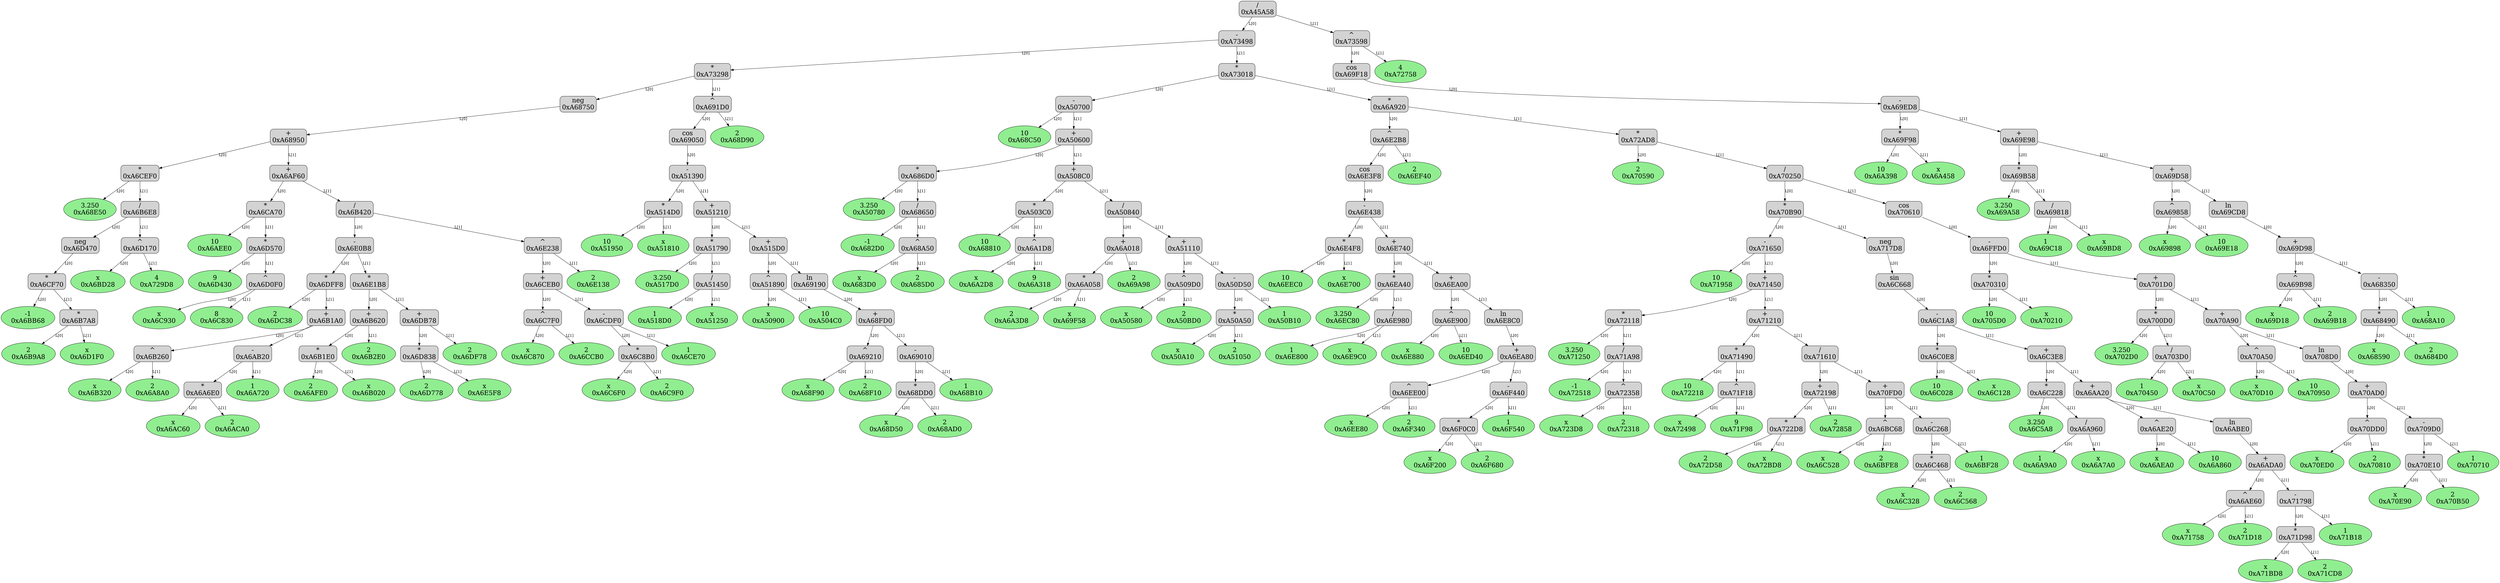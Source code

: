 digraph{
node [color = "black", fontsize = 24, shape = "box", style = "filled, rounded", fillcolor = "lightgray"]
edge [color = "black", fontsize = 24]
"3.250
0xA68E50" [shape = "ellipse", fillcolor = "lightgreen"] 
"-1
0xA6BB68" [shape = "ellipse", fillcolor = "lightgreen"] 
"2
0xA6B9A8" [shape = "ellipse", fillcolor = "lightgreen"] 
"x
0xA6D1F0" [shape = "ellipse", fillcolor = "lightgreen"] 
 "*
0xA6B7A8" 
 "*
0xA6B7A8" ->  "2
0xA6B9A8" [label = "L[0]", fontsize = 14] 
 "*
0xA6B7A8" ->  "x
0xA6D1F0" [label = "L[1]", fontsize = 14] 
 "*
0xA6CF70" 
 "*
0xA6CF70" ->  "-1
0xA6BB68" [label = "L[0]", fontsize = 14] 
 "*
0xA6CF70" ->  "*
0xA6B7A8" [label = "L[1]", fontsize = 14] 
 "neg
0xA6D470" 
 "neg
0xA6D470" ->  "*
0xA6CF70" [label = "L[0]", fontsize = 14] 
"x
0xA6BD28" [shape = "ellipse", fillcolor = "lightgreen"] 
"4
0xA729D8" [shape = "ellipse", fillcolor = "lightgreen"] 
 "^
0xA6D170" 
 "^
0xA6D170" ->  "x
0xA6BD28" [label = "L[0]", fontsize = 14] 
 "^
0xA6D170" ->  "4
0xA729D8" [label = "L[1]", fontsize = 14] 
 "/
0xA6B6E8" 
 "/
0xA6B6E8" ->  "neg
0xA6D470" [label = "L[0]", fontsize = 14] 
 "/
0xA6B6E8" ->  "^
0xA6D170" [label = "L[1]", fontsize = 14] 
 "*
0xA6CEF0" 
 "*
0xA6CEF0" ->  "3.250
0xA68E50" [label = "L[0]", fontsize = 14] 
 "*
0xA6CEF0" ->  "/
0xA6B6E8" [label = "L[1]", fontsize = 14] 
"10
0xA6AEE0" [shape = "ellipse", fillcolor = "lightgreen"] 
"9
0xA6D430" [shape = "ellipse", fillcolor = "lightgreen"] 
"x
0xA6C930" [shape = "ellipse", fillcolor = "lightgreen"] 
"8
0xA6C830" [shape = "ellipse", fillcolor = "lightgreen"] 
 "^
0xA6D0F0" 
 "^
0xA6D0F0" ->  "x
0xA6C930" [label = "L[0]", fontsize = 14] 
 "^
0xA6D0F0" ->  "8
0xA6C830" [label = "L[1]", fontsize = 14] 
 "*
0xA6D570" 
 "*
0xA6D570" ->  "9
0xA6D430" [label = "L[0]", fontsize = 14] 
 "*
0xA6D570" ->  "^
0xA6D0F0" [label = "L[1]", fontsize = 14] 
 "*
0xA6CA70" 
 "*
0xA6CA70" ->  "10
0xA6AEE0" [label = "L[0]", fontsize = 14] 
 "*
0xA6CA70" ->  "*
0xA6D570" [label = "L[1]", fontsize = 14] 
"2
0xA6DC38" [shape = "ellipse", fillcolor = "lightgreen"] 
"x
0xA6B320" [shape = "ellipse", fillcolor = "lightgreen"] 
"2
0xA6A8A0" [shape = "ellipse", fillcolor = "lightgreen"] 
 "^
0xA6B260" 
 "^
0xA6B260" ->  "x
0xA6B320" [label = "L[0]", fontsize = 14] 
 "^
0xA6B260" ->  "2
0xA6A8A0" [label = "L[1]", fontsize = 14] 
"x
0xA6AC60" [shape = "ellipse", fillcolor = "lightgreen"] 
"2
0xA6ACA0" [shape = "ellipse", fillcolor = "lightgreen"] 
 "*
0xA6A6E0" 
 "*
0xA6A6E0" ->  "x
0xA6AC60" [label = "L[0]", fontsize = 14] 
 "*
0xA6A6E0" ->  "2
0xA6ACA0" [label = "L[1]", fontsize = 14] 
"1
0xA6A720" [shape = "ellipse", fillcolor = "lightgreen"] 
 "-
0xA6AB20" 
 "-
0xA6AB20" ->  "*
0xA6A6E0" [label = "L[0]", fontsize = 14] 
 "-
0xA6AB20" ->  "1
0xA6A720" [label = "L[1]", fontsize = 14] 
 "+
0xA6B1A0" 
 "+
0xA6B1A0" ->  "^
0xA6B260" [label = "L[0]", fontsize = 14] 
 "+
0xA6B1A0" ->  "-
0xA6AB20" [label = "L[1]", fontsize = 14] 
 "*
0xA6DFF8" 
 "*
0xA6DFF8" ->  "2
0xA6DC38" [label = "L[0]", fontsize = 14] 
 "*
0xA6DFF8" ->  "+
0xA6B1A0" [label = "L[1]", fontsize = 14] 
"2
0xA6AFE0" [shape = "ellipse", fillcolor = "lightgreen"] 
"x
0xA6B020" [shape = "ellipse", fillcolor = "lightgreen"] 
 "*
0xA6B1E0" 
 "*
0xA6B1E0" ->  "2
0xA6AFE0" [label = "L[0]", fontsize = 14] 
 "*
0xA6B1E0" ->  "x
0xA6B020" [label = "L[1]", fontsize = 14] 
"2
0xA6B2E0" [shape = "ellipse", fillcolor = "lightgreen"] 
 "+
0xA6B620" 
 "+
0xA6B620" ->  "*
0xA6B1E0" [label = "L[0]", fontsize = 14] 
 "+
0xA6B620" ->  "2
0xA6B2E0" [label = "L[1]", fontsize = 14] 
"2
0xA6D778" [shape = "ellipse", fillcolor = "lightgreen"] 
"x
0xA6E5F8" [shape = "ellipse", fillcolor = "lightgreen"] 
 "*
0xA6D838" 
 "*
0xA6D838" ->  "2
0xA6D778" [label = "L[0]", fontsize = 14] 
 "*
0xA6D838" ->  "x
0xA6E5F8" [label = "L[1]", fontsize = 14] 
"2
0xA6DF78" [shape = "ellipse", fillcolor = "lightgreen"] 
 "+
0xA6DB78" 
 "+
0xA6DB78" ->  "*
0xA6D838" [label = "L[0]", fontsize = 14] 
 "+
0xA6DB78" ->  "2
0xA6DF78" [label = "L[1]", fontsize = 14] 
 "*
0xA6E1B8" 
 "*
0xA6E1B8" ->  "+
0xA6B620" [label = "L[0]", fontsize = 14] 
 "*
0xA6E1B8" ->  "+
0xA6DB78" [label = "L[1]", fontsize = 14] 
 "-
0xA6E0B8" 
 "-
0xA6E0B8" ->  "*
0xA6DFF8" [label = "L[0]", fontsize = 14] 
 "-
0xA6E0B8" ->  "*
0xA6E1B8" [label = "L[1]", fontsize = 14] 
"x
0xA6C870" [shape = "ellipse", fillcolor = "lightgreen"] 
"2
0xA6CCB0" [shape = "ellipse", fillcolor = "lightgreen"] 
 "^
0xA6C7F0" 
 "^
0xA6C7F0" ->  "x
0xA6C870" [label = "L[0]", fontsize = 14] 
 "^
0xA6C7F0" ->  "2
0xA6CCB0" [label = "L[1]", fontsize = 14] 
"x
0xA6C6F0" [shape = "ellipse", fillcolor = "lightgreen"] 
"2
0xA6C9F0" [shape = "ellipse", fillcolor = "lightgreen"] 
 "*
0xA6C8B0" 
 "*
0xA6C8B0" ->  "x
0xA6C6F0" [label = "L[0]", fontsize = 14] 
 "*
0xA6C8B0" ->  "2
0xA6C9F0" [label = "L[1]", fontsize = 14] 
"1
0xA6CE70" [shape = "ellipse", fillcolor = "lightgreen"] 
 "-
0xA6CDF0" 
 "-
0xA6CDF0" ->  "*
0xA6C8B0" [label = "L[0]", fontsize = 14] 
 "-
0xA6CDF0" ->  "1
0xA6CE70" [label = "L[1]", fontsize = 14] 
 "+
0xA6CEB0" 
 "+
0xA6CEB0" ->  "^
0xA6C7F0" [label = "L[0]", fontsize = 14] 
 "+
0xA6CEB0" ->  "-
0xA6CDF0" [label = "L[1]", fontsize = 14] 
"2
0xA6E138" [shape = "ellipse", fillcolor = "lightgreen"] 
 "^
0xA6E238" 
 "^
0xA6E238" ->  "+
0xA6CEB0" [label = "L[0]", fontsize = 14] 
 "^
0xA6E238" ->  "2
0xA6E138" [label = "L[1]", fontsize = 14] 
 "/
0xA6B420" 
 "/
0xA6B420" ->  "-
0xA6E0B8" [label = "L[0]", fontsize = 14] 
 "/
0xA6B420" ->  "^
0xA6E238" [label = "L[1]", fontsize = 14] 
 "+
0xA6AF60" 
 "+
0xA6AF60" ->  "*
0xA6CA70" [label = "L[0]", fontsize = 14] 
 "+
0xA6AF60" ->  "/
0xA6B420" [label = "L[1]", fontsize = 14] 
 "+
0xA68950" 
 "+
0xA68950" ->  "*
0xA6CEF0" [label = "L[0]", fontsize = 14] 
 "+
0xA68950" ->  "+
0xA6AF60" [label = "L[1]", fontsize = 14] 
 "neg
0xA68750" 
 "neg
0xA68750" ->  "+
0xA68950" [label = "L[0]", fontsize = 14] 
"10
0xA51950" [shape = "ellipse", fillcolor = "lightgreen"] 
"x
0xA51810" [shape = "ellipse", fillcolor = "lightgreen"] 
 "*
0xA514D0" 
 "*
0xA514D0" ->  "10
0xA51950" [label = "L[0]", fontsize = 14] 
 "*
0xA514D0" ->  "x
0xA51810" [label = "L[1]", fontsize = 14] 
"3.250
0xA517D0" [shape = "ellipse", fillcolor = "lightgreen"] 
"1
0xA518D0" [shape = "ellipse", fillcolor = "lightgreen"] 
"x
0xA51250" [shape = "ellipse", fillcolor = "lightgreen"] 
 "/
0xA51450" 
 "/
0xA51450" ->  "1
0xA518D0" [label = "L[0]", fontsize = 14] 
 "/
0xA51450" ->  "x
0xA51250" [label = "L[1]", fontsize = 14] 
 "*
0xA51790" 
 "*
0xA51790" ->  "3.250
0xA517D0" [label = "L[0]", fontsize = 14] 
 "*
0xA51790" ->  "/
0xA51450" [label = "L[1]", fontsize = 14] 
"x
0xA50900" [shape = "ellipse", fillcolor = "lightgreen"] 
"10
0xA504C0" [shape = "ellipse", fillcolor = "lightgreen"] 
 "^
0xA51890" 
 "^
0xA51890" ->  "x
0xA50900" [label = "L[0]", fontsize = 14] 
 "^
0xA51890" ->  "10
0xA504C0" [label = "L[1]", fontsize = 14] 
"x
0xA68F90" [shape = "ellipse", fillcolor = "lightgreen"] 
"2
0xA68F10" [shape = "ellipse", fillcolor = "lightgreen"] 
 "^
0xA69210" 
 "^
0xA69210" ->  "x
0xA68F90" [label = "L[0]", fontsize = 14] 
 "^
0xA69210" ->  "2
0xA68F10" [label = "L[1]", fontsize = 14] 
"x
0xA68D50" [shape = "ellipse", fillcolor = "lightgreen"] 
"2
0xA68AD0" [shape = "ellipse", fillcolor = "lightgreen"] 
 "*
0xA68DD0" 
 "*
0xA68DD0" ->  "x
0xA68D50" [label = "L[0]", fontsize = 14] 
 "*
0xA68DD0" ->  "2
0xA68AD0" [label = "L[1]", fontsize = 14] 
"1
0xA68B10" [shape = "ellipse", fillcolor = "lightgreen"] 
 "-
0xA69010" 
 "-
0xA69010" ->  "*
0xA68DD0" [label = "L[0]", fontsize = 14] 
 "-
0xA69010" ->  "1
0xA68B10" [label = "L[1]", fontsize = 14] 
 "+
0xA68FD0" 
 "+
0xA68FD0" ->  "^
0xA69210" [label = "L[0]", fontsize = 14] 
 "+
0xA68FD0" ->  "-
0xA69010" [label = "L[1]", fontsize = 14] 
 "ln
0xA69190" 
 "ln
0xA69190" ->  "+
0xA68FD0" [label = "L[0]", fontsize = 14] 
 "+
0xA515D0" 
 "+
0xA515D0" ->  "^
0xA51890" [label = "L[0]", fontsize = 14] 
 "+
0xA515D0" ->  "ln
0xA69190" [label = "L[1]", fontsize = 14] 
 "+
0xA51210" 
 "+
0xA51210" ->  "*
0xA51790" [label = "L[0]", fontsize = 14] 
 "+
0xA51210" ->  "+
0xA515D0" [label = "L[1]", fontsize = 14] 
 "-
0xA51390" 
 "-
0xA51390" ->  "*
0xA514D0" [label = "L[0]", fontsize = 14] 
 "-
0xA51390" ->  "+
0xA51210" [label = "L[1]", fontsize = 14] 
 "cos
0xA69050" 
 "cos
0xA69050" ->  "-
0xA51390" [label = "L[0]", fontsize = 14] 
"2
0xA68D90" [shape = "ellipse", fillcolor = "lightgreen"] 
 "^
0xA691D0" 
 "^
0xA691D0" ->  "cos
0xA69050" [label = "L[0]", fontsize = 14] 
 "^
0xA691D0" ->  "2
0xA68D90" [label = "L[1]", fontsize = 14] 
 "*
0xA73298" 
 "*
0xA73298" ->  "neg
0xA68750" [label = "L[0]", fontsize = 14] 
 "*
0xA73298" ->  "^
0xA691D0" [label = "L[1]", fontsize = 14] 
"10
0xA68C50" [shape = "ellipse", fillcolor = "lightgreen"] 
"3.250
0xA50780" [shape = "ellipse", fillcolor = "lightgreen"] 
"-1
0xA682D0" [shape = "ellipse", fillcolor = "lightgreen"] 
"x
0xA683D0" [shape = "ellipse", fillcolor = "lightgreen"] 
"2
0xA685D0" [shape = "ellipse", fillcolor = "lightgreen"] 
 "^
0xA68A50" 
 "^
0xA68A50" ->  "x
0xA683D0" [label = "L[0]", fontsize = 14] 
 "^
0xA68A50" ->  "2
0xA685D0" [label = "L[1]", fontsize = 14] 
 "/
0xA68650" 
 "/
0xA68650" ->  "-1
0xA682D0" [label = "L[0]", fontsize = 14] 
 "/
0xA68650" ->  "^
0xA68A50" [label = "L[1]", fontsize = 14] 
 "*
0xA686D0" 
 "*
0xA686D0" ->  "3.250
0xA50780" [label = "L[0]", fontsize = 14] 
 "*
0xA686D0" ->  "/
0xA68650" [label = "L[1]", fontsize = 14] 
"10
0xA68810" [shape = "ellipse", fillcolor = "lightgreen"] 
"x
0xA6A2D8" [shape = "ellipse", fillcolor = "lightgreen"] 
"9
0xA6A318" [shape = "ellipse", fillcolor = "lightgreen"] 
 "^
0xA6A1D8" 
 "^
0xA6A1D8" ->  "x
0xA6A2D8" [label = "L[0]", fontsize = 14] 
 "^
0xA6A1D8" ->  "9
0xA6A318" [label = "L[1]", fontsize = 14] 
 "*
0xA503C0" 
 "*
0xA503C0" ->  "10
0xA68810" [label = "L[0]", fontsize = 14] 
 "*
0xA503C0" ->  "^
0xA6A1D8" [label = "L[1]", fontsize = 14] 
"2
0xA6A3D8" [shape = "ellipse", fillcolor = "lightgreen"] 
"x
0xA69F58" [shape = "ellipse", fillcolor = "lightgreen"] 
 "*
0xA6A058" 
 "*
0xA6A058" ->  "2
0xA6A3D8" [label = "L[0]", fontsize = 14] 
 "*
0xA6A058" ->  "x
0xA69F58" [label = "L[1]", fontsize = 14] 
"2
0xA69A98" [shape = "ellipse", fillcolor = "lightgreen"] 
 "+
0xA6A018" 
 "+
0xA6A018" ->  "*
0xA6A058" [label = "L[0]", fontsize = 14] 
 "+
0xA6A018" ->  "2
0xA69A98" [label = "L[1]", fontsize = 14] 
"x
0xA50580" [shape = "ellipse", fillcolor = "lightgreen"] 
"2
0xA50BD0" [shape = "ellipse", fillcolor = "lightgreen"] 
 "^
0xA509D0" 
 "^
0xA509D0" ->  "x
0xA50580" [label = "L[0]", fontsize = 14] 
 "^
0xA509D0" ->  "2
0xA50BD0" [label = "L[1]", fontsize = 14] 
"x
0xA50A10" [shape = "ellipse", fillcolor = "lightgreen"] 
"2
0xA51050" [shape = "ellipse", fillcolor = "lightgreen"] 
 "*
0xA50A50" 
 "*
0xA50A50" ->  "x
0xA50A10" [label = "L[0]", fontsize = 14] 
 "*
0xA50A50" ->  "2
0xA51050" [label = "L[1]", fontsize = 14] 
"1
0xA50B10" [shape = "ellipse", fillcolor = "lightgreen"] 
 "-
0xA50D50" 
 "-
0xA50D50" ->  "*
0xA50A50" [label = "L[0]", fontsize = 14] 
 "-
0xA50D50" ->  "1
0xA50B10" [label = "L[1]", fontsize = 14] 
 "+
0xA51110" 
 "+
0xA51110" ->  "^
0xA509D0" [label = "L[0]", fontsize = 14] 
 "+
0xA51110" ->  "-
0xA50D50" [label = "L[1]", fontsize = 14] 
 "/
0xA50840" 
 "/
0xA50840" ->  "+
0xA6A018" [label = "L[0]", fontsize = 14] 
 "/
0xA50840" ->  "+
0xA51110" [label = "L[1]", fontsize = 14] 
 "+
0xA508C0" 
 "+
0xA508C0" ->  "*
0xA503C0" [label = "L[0]", fontsize = 14] 
 "+
0xA508C0" ->  "/
0xA50840" [label = "L[1]", fontsize = 14] 
 "+
0xA50600" 
 "+
0xA50600" ->  "*
0xA686D0" [label = "L[0]", fontsize = 14] 
 "+
0xA50600" ->  "+
0xA508C0" [label = "L[1]", fontsize = 14] 
 "-
0xA50700" 
 "-
0xA50700" ->  "10
0xA68C50" [label = "L[0]", fontsize = 14] 
 "-
0xA50700" ->  "+
0xA50600" [label = "L[1]", fontsize = 14] 
"10
0xA6EEC0" [shape = "ellipse", fillcolor = "lightgreen"] 
"x
0xA6E700" [shape = "ellipse", fillcolor = "lightgreen"] 
 "*
0xA6E4F8" 
 "*
0xA6E4F8" ->  "10
0xA6EEC0" [label = "L[0]", fontsize = 14] 
 "*
0xA6E4F8" ->  "x
0xA6E700" [label = "L[1]", fontsize = 14] 
"3.250
0xA6EC80" [shape = "ellipse", fillcolor = "lightgreen"] 
"1
0xA6E800" [shape = "ellipse", fillcolor = "lightgreen"] 
"x
0xA6E9C0" [shape = "ellipse", fillcolor = "lightgreen"] 
 "/
0xA6E980" 
 "/
0xA6E980" ->  "1
0xA6E800" [label = "L[0]", fontsize = 14] 
 "/
0xA6E980" ->  "x
0xA6E9C0" [label = "L[1]", fontsize = 14] 
 "*
0xA6EA40" 
 "*
0xA6EA40" ->  "3.250
0xA6EC80" [label = "L[0]", fontsize = 14] 
 "*
0xA6EA40" ->  "/
0xA6E980" [label = "L[1]", fontsize = 14] 
"x
0xA6E880" [shape = "ellipse", fillcolor = "lightgreen"] 
"10
0xA6ED40" [shape = "ellipse", fillcolor = "lightgreen"] 
 "^
0xA6E900" 
 "^
0xA6E900" ->  "x
0xA6E880" [label = "L[0]", fontsize = 14] 
 "^
0xA6E900" ->  "10
0xA6ED40" [label = "L[1]", fontsize = 14] 
"x
0xA6EE80" [shape = "ellipse", fillcolor = "lightgreen"] 
"2
0xA6F340" [shape = "ellipse", fillcolor = "lightgreen"] 
 "^
0xA6EE00" 
 "^
0xA6EE00" ->  "x
0xA6EE80" [label = "L[0]", fontsize = 14] 
 "^
0xA6EE00" ->  "2
0xA6F340" [label = "L[1]", fontsize = 14] 
"x
0xA6F200" [shape = "ellipse", fillcolor = "lightgreen"] 
"2
0xA6F680" [shape = "ellipse", fillcolor = "lightgreen"] 
 "*
0xA6F0C0" 
 "*
0xA6F0C0" ->  "x
0xA6F200" [label = "L[0]", fontsize = 14] 
 "*
0xA6F0C0" ->  "2
0xA6F680" [label = "L[1]", fontsize = 14] 
"1
0xA6F540" [shape = "ellipse", fillcolor = "lightgreen"] 
 "-
0xA6F440" 
 "-
0xA6F440" ->  "*
0xA6F0C0" [label = "L[0]", fontsize = 14] 
 "-
0xA6F440" ->  "1
0xA6F540" [label = "L[1]", fontsize = 14] 
 "+
0xA6EA80" 
 "+
0xA6EA80" ->  "^
0xA6EE00" [label = "L[0]", fontsize = 14] 
 "+
0xA6EA80" ->  "-
0xA6F440" [label = "L[1]", fontsize = 14] 
 "ln
0xA6E8C0" 
 "ln
0xA6E8C0" ->  "+
0xA6EA80" [label = "L[0]", fontsize = 14] 
 "+
0xA6EA00" 
 "+
0xA6EA00" ->  "^
0xA6E900" [label = "L[0]", fontsize = 14] 
 "+
0xA6EA00" ->  "ln
0xA6E8C0" [label = "L[1]", fontsize = 14] 
 "+
0xA6E740" 
 "+
0xA6E740" ->  "*
0xA6EA40" [label = "L[0]", fontsize = 14] 
 "+
0xA6E740" ->  "+
0xA6EA00" [label = "L[1]", fontsize = 14] 
 "-
0xA6E438" 
 "-
0xA6E438" ->  "*
0xA6E4F8" [label = "L[0]", fontsize = 14] 
 "-
0xA6E438" ->  "+
0xA6E740" [label = "L[1]", fontsize = 14] 
 "cos
0xA6E3F8" 
 "cos
0xA6E3F8" ->  "-
0xA6E438" [label = "L[0]", fontsize = 14] 
"2
0xA6EF40" [shape = "ellipse", fillcolor = "lightgreen"] 
 "^
0xA6E2B8" 
 "^
0xA6E2B8" ->  "cos
0xA6E3F8" [label = "L[0]", fontsize = 14] 
 "^
0xA6E2B8" ->  "2
0xA6EF40" [label = "L[1]", fontsize = 14] 
"2
0xA70590" [shape = "ellipse", fillcolor = "lightgreen"] 
"10
0xA71958" [shape = "ellipse", fillcolor = "lightgreen"] 
"3.250
0xA71250" [shape = "ellipse", fillcolor = "lightgreen"] 
"-1
0xA72518" [shape = "ellipse", fillcolor = "lightgreen"] 
"x
0xA723D8" [shape = "ellipse", fillcolor = "lightgreen"] 
"2
0xA72318" [shape = "ellipse", fillcolor = "lightgreen"] 
 "^
0xA72358" 
 "^
0xA72358" ->  "x
0xA723D8" [label = "L[0]", fontsize = 14] 
 "^
0xA72358" ->  "2
0xA72318" [label = "L[1]", fontsize = 14] 
 "/
0xA71A98" 
 "/
0xA71A98" ->  "-1
0xA72518" [label = "L[0]", fontsize = 14] 
 "/
0xA71A98" ->  "^
0xA72358" [label = "L[1]", fontsize = 14] 
 "*
0xA72118" 
 "*
0xA72118" ->  "3.250
0xA71250" [label = "L[0]", fontsize = 14] 
 "*
0xA72118" ->  "/
0xA71A98" [label = "L[1]", fontsize = 14] 
"10
0xA72218" [shape = "ellipse", fillcolor = "lightgreen"] 
"x
0xA72498" [shape = "ellipse", fillcolor = "lightgreen"] 
"9
0xA71F98" [shape = "ellipse", fillcolor = "lightgreen"] 
 "^
0xA71F18" 
 "^
0xA71F18" ->  "x
0xA72498" [label = "L[0]", fontsize = 14] 
 "^
0xA71F18" ->  "9
0xA71F98" [label = "L[1]", fontsize = 14] 
 "*
0xA71490" 
 "*
0xA71490" ->  "10
0xA72218" [label = "L[0]", fontsize = 14] 
 "*
0xA71490" ->  "^
0xA71F18" [label = "L[1]", fontsize = 14] 
"2
0xA72D58" [shape = "ellipse", fillcolor = "lightgreen"] 
"x
0xA72BD8" [shape = "ellipse", fillcolor = "lightgreen"] 
 "*
0xA722D8" 
 "*
0xA722D8" ->  "2
0xA72D58" [label = "L[0]", fontsize = 14] 
 "*
0xA722D8" ->  "x
0xA72BD8" [label = "L[1]", fontsize = 14] 
"2
0xA72858" [shape = "ellipse", fillcolor = "lightgreen"] 
 "+
0xA72198" 
 "+
0xA72198" ->  "*
0xA722D8" [label = "L[0]", fontsize = 14] 
 "+
0xA72198" ->  "2
0xA72858" [label = "L[1]", fontsize = 14] 
"x
0xA6C528" [shape = "ellipse", fillcolor = "lightgreen"] 
"2
0xA6BFE8" [shape = "ellipse", fillcolor = "lightgreen"] 
 "^
0xA6BC68" 
 "^
0xA6BC68" ->  "x
0xA6C528" [label = "L[0]", fontsize = 14] 
 "^
0xA6BC68" ->  "2
0xA6BFE8" [label = "L[1]", fontsize = 14] 
"x
0xA6C328" [shape = "ellipse", fillcolor = "lightgreen"] 
"2
0xA6C568" [shape = "ellipse", fillcolor = "lightgreen"] 
 "*
0xA6C468" 
 "*
0xA6C468" ->  "x
0xA6C328" [label = "L[0]", fontsize = 14] 
 "*
0xA6C468" ->  "2
0xA6C568" [label = "L[1]", fontsize = 14] 
"1
0xA6BF28" [shape = "ellipse", fillcolor = "lightgreen"] 
 "-
0xA6C268" 
 "-
0xA6C268" ->  "*
0xA6C468" [label = "L[0]", fontsize = 14] 
 "-
0xA6C268" ->  "1
0xA6BF28" [label = "L[1]", fontsize = 14] 
 "+
0xA70FD0" 
 "+
0xA70FD0" ->  "^
0xA6BC68" [label = "L[0]", fontsize = 14] 
 "+
0xA70FD0" ->  "-
0xA6C268" [label = "L[1]", fontsize = 14] 
 "/
0xA71610" 
 "/
0xA71610" ->  "+
0xA72198" [label = "L[0]", fontsize = 14] 
 "/
0xA71610" ->  "+
0xA70FD0" [label = "L[1]", fontsize = 14] 
 "+
0xA71210" 
 "+
0xA71210" ->  "*
0xA71490" [label = "L[0]", fontsize = 14] 
 "+
0xA71210" ->  "/
0xA71610" [label = "L[1]", fontsize = 14] 
 "+
0xA71450" 
 "+
0xA71450" ->  "*
0xA72118" [label = "L[0]", fontsize = 14] 
 "+
0xA71450" ->  "+
0xA71210" [label = "L[1]", fontsize = 14] 
 "-
0xA71650" 
 "-
0xA71650" ->  "10
0xA71958" [label = "L[0]", fontsize = 14] 
 "-
0xA71650" ->  "+
0xA71450" [label = "L[1]", fontsize = 14] 
"10
0xA6C028" [shape = "ellipse", fillcolor = "lightgreen"] 
"x
0xA6C128" [shape = "ellipse", fillcolor = "lightgreen"] 
 "*
0xA6C0E8" 
 "*
0xA6C0E8" ->  "10
0xA6C028" [label = "L[0]", fontsize = 14] 
 "*
0xA6C0E8" ->  "x
0xA6C128" [label = "L[1]", fontsize = 14] 
"3.250
0xA6C5A8" [shape = "ellipse", fillcolor = "lightgreen"] 
"1
0xA6A9A0" [shape = "ellipse", fillcolor = "lightgreen"] 
"x
0xA6A7A0" [shape = "ellipse", fillcolor = "lightgreen"] 
 "/
0xA6A960" 
 "/
0xA6A960" ->  "1
0xA6A9A0" [label = "L[0]", fontsize = 14] 
 "/
0xA6A960" ->  "x
0xA6A7A0" [label = "L[1]", fontsize = 14] 
 "*
0xA6C228" 
 "*
0xA6C228" ->  "3.250
0xA6C5A8" [label = "L[0]", fontsize = 14] 
 "*
0xA6C228" ->  "/
0xA6A960" [label = "L[1]", fontsize = 14] 
"x
0xA6AEA0" [shape = "ellipse", fillcolor = "lightgreen"] 
"10
0xA6A860" [shape = "ellipse", fillcolor = "lightgreen"] 
 "^
0xA6AE20" 
 "^
0xA6AE20" ->  "x
0xA6AEA0" [label = "L[0]", fontsize = 14] 
 "^
0xA6AE20" ->  "10
0xA6A860" [label = "L[1]", fontsize = 14] 
"x
0xA71758" [shape = "ellipse", fillcolor = "lightgreen"] 
"2
0xA71D18" [shape = "ellipse", fillcolor = "lightgreen"] 
 "^
0xA6AE60" 
 "^
0xA6AE60" ->  "x
0xA71758" [label = "L[0]", fontsize = 14] 
 "^
0xA6AE60" ->  "2
0xA71D18" [label = "L[1]", fontsize = 14] 
"x
0xA71BD8" [shape = "ellipse", fillcolor = "lightgreen"] 
"2
0xA71CD8" [shape = "ellipse", fillcolor = "lightgreen"] 
 "*
0xA71D98" 
 "*
0xA71D98" ->  "x
0xA71BD8" [label = "L[0]", fontsize = 14] 
 "*
0xA71D98" ->  "2
0xA71CD8" [label = "L[1]", fontsize = 14] 
"1
0xA71B18" [shape = "ellipse", fillcolor = "lightgreen"] 
 "-
0xA71798" 
 "-
0xA71798" ->  "*
0xA71D98" [label = "L[0]", fontsize = 14] 
 "-
0xA71798" ->  "1
0xA71B18" [label = "L[1]", fontsize = 14] 
 "+
0xA6ADA0" 
 "+
0xA6ADA0" ->  "^
0xA6AE60" [label = "L[0]", fontsize = 14] 
 "+
0xA6ADA0" ->  "-
0xA71798" [label = "L[1]", fontsize = 14] 
 "ln
0xA6ABE0" 
 "ln
0xA6ABE0" ->  "+
0xA6ADA0" [label = "L[0]", fontsize = 14] 
 "+
0xA6AA20" 
 "+
0xA6AA20" ->  "^
0xA6AE20" [label = "L[0]", fontsize = 14] 
 "+
0xA6AA20" ->  "ln
0xA6ABE0" [label = "L[1]", fontsize = 14] 
 "+
0xA6C3E8" 
 "+
0xA6C3E8" ->  "*
0xA6C228" [label = "L[0]", fontsize = 14] 
 "+
0xA6C3E8" ->  "+
0xA6AA20" [label = "L[1]", fontsize = 14] 
 "-
0xA6C1A8" 
 "-
0xA6C1A8" ->  "*
0xA6C0E8" [label = "L[0]", fontsize = 14] 
 "-
0xA6C1A8" ->  "+
0xA6C3E8" [label = "L[1]", fontsize = 14] 
 "sin
0xA6C668" 
 "sin
0xA6C668" ->  "-
0xA6C1A8" [label = "L[0]", fontsize = 14] 
 "neg
0xA717D8" 
 "neg
0xA717D8" ->  "sin
0xA6C668" [label = "L[0]", fontsize = 14] 
 "*
0xA70B90" 
 "*
0xA70B90" ->  "-
0xA71650" [label = "L[0]", fontsize = 14] 
 "*
0xA70B90" ->  "neg
0xA717D8" [label = "L[1]", fontsize = 14] 
"10
0xA705D0" [shape = "ellipse", fillcolor = "lightgreen"] 
"x
0xA70210" [shape = "ellipse", fillcolor = "lightgreen"] 
 "*
0xA70310" 
 "*
0xA70310" ->  "10
0xA705D0" [label = "L[0]", fontsize = 14] 
 "*
0xA70310" ->  "x
0xA70210" [label = "L[1]", fontsize = 14] 
"3.250
0xA702D0" [shape = "ellipse", fillcolor = "lightgreen"] 
"1
0xA70450" [shape = "ellipse", fillcolor = "lightgreen"] 
"x
0xA70C50" [shape = "ellipse", fillcolor = "lightgreen"] 
 "/
0xA703D0" 
 "/
0xA703D0" ->  "1
0xA70450" [label = "L[0]", fontsize = 14] 
 "/
0xA703D0" ->  "x
0xA70C50" [label = "L[1]", fontsize = 14] 
 "*
0xA700D0" 
 "*
0xA700D0" ->  "3.250
0xA702D0" [label = "L[0]", fontsize = 14] 
 "*
0xA700D0" ->  "/
0xA703D0" [label = "L[1]", fontsize = 14] 
"x
0xA70D10" [shape = "ellipse", fillcolor = "lightgreen"] 
"10
0xA70950" [shape = "ellipse", fillcolor = "lightgreen"] 
 "^
0xA70A50" 
 "^
0xA70A50" ->  "x
0xA70D10" [label = "L[0]", fontsize = 14] 
 "^
0xA70A50" ->  "10
0xA70950" [label = "L[1]", fontsize = 14] 
"x
0xA70ED0" [shape = "ellipse", fillcolor = "lightgreen"] 
"2
0xA70810" [shape = "ellipse", fillcolor = "lightgreen"] 
 "^
0xA70DD0" 
 "^
0xA70DD0" ->  "x
0xA70ED0" [label = "L[0]", fontsize = 14] 
 "^
0xA70DD0" ->  "2
0xA70810" [label = "L[1]", fontsize = 14] 
"x
0xA70E90" [shape = "ellipse", fillcolor = "lightgreen"] 
"2
0xA70B50" [shape = "ellipse", fillcolor = "lightgreen"] 
 "*
0xA70E10" 
 "*
0xA70E10" ->  "x
0xA70E90" [label = "L[0]", fontsize = 14] 
 "*
0xA70E10" ->  "2
0xA70B50" [label = "L[1]", fontsize = 14] 
"1
0xA70710" [shape = "ellipse", fillcolor = "lightgreen"] 
 "-
0xA709D0" 
 "-
0xA709D0" ->  "*
0xA70E10" [label = "L[0]", fontsize = 14] 
 "-
0xA709D0" ->  "1
0xA70710" [label = "L[1]", fontsize = 14] 
 "+
0xA70AD0" 
 "+
0xA70AD0" ->  "^
0xA70DD0" [label = "L[0]", fontsize = 14] 
 "+
0xA70AD0" ->  "-
0xA709D0" [label = "L[1]", fontsize = 14] 
 "ln
0xA708D0" 
 "ln
0xA708D0" ->  "+
0xA70AD0" [label = "L[0]", fontsize = 14] 
 "+
0xA70A90" 
 "+
0xA70A90" ->  "^
0xA70A50" [label = "L[0]", fontsize = 14] 
 "+
0xA70A90" ->  "ln
0xA708D0" [label = "L[1]", fontsize = 14] 
 "+
0xA701D0" 
 "+
0xA701D0" ->  "*
0xA700D0" [label = "L[0]", fontsize = 14] 
 "+
0xA701D0" ->  "+
0xA70A90" [label = "L[1]", fontsize = 14] 
 "-
0xA6FFD0" 
 "-
0xA6FFD0" ->  "*
0xA70310" [label = "L[0]", fontsize = 14] 
 "-
0xA6FFD0" ->  "+
0xA701D0" [label = "L[1]", fontsize = 14] 
 "cos
0xA70610" 
 "cos
0xA70610" ->  "-
0xA6FFD0" [label = "L[0]", fontsize = 14] 
 "/
0xA70250" 
 "/
0xA70250" ->  "*
0xA70B90" [label = "L[0]", fontsize = 14] 
 "/
0xA70250" ->  "cos
0xA70610" [label = "L[1]", fontsize = 14] 
 "*
0xA72AD8" 
 "*
0xA72AD8" ->  "2
0xA70590" [label = "L[0]", fontsize = 14] 
 "*
0xA72AD8" ->  "/
0xA70250" [label = "L[1]", fontsize = 14] 
 "*
0xA6A920" 
 "*
0xA6A920" ->  "^
0xA6E2B8" [label = "L[0]", fontsize = 14] 
 "*
0xA6A920" ->  "*
0xA72AD8" [label = "L[1]", fontsize = 14] 
 "*
0xA73018" 
 "*
0xA73018" ->  "-
0xA50700" [label = "L[0]", fontsize = 14] 
 "*
0xA73018" ->  "*
0xA6A920" [label = "L[1]", fontsize = 14] 
 "-
0xA73498" 
 "-
0xA73498" ->  "*
0xA73298" [label = "L[0]", fontsize = 14] 
 "-
0xA73498" ->  "*
0xA73018" [label = "L[1]", fontsize = 14] 
"10
0xA6A398" [shape = "ellipse", fillcolor = "lightgreen"] 
"x
0xA6A458" [shape = "ellipse", fillcolor = "lightgreen"] 
 "*
0xA69F98" 
 "*
0xA69F98" ->  "10
0xA6A398" [label = "L[0]", fontsize = 14] 
 "*
0xA69F98" ->  "x
0xA6A458" [label = "L[1]", fontsize = 14] 
"3.250
0xA69A58" [shape = "ellipse", fillcolor = "lightgreen"] 
"1
0xA69C18" [shape = "ellipse", fillcolor = "lightgreen"] 
"x
0xA69BD8" [shape = "ellipse", fillcolor = "lightgreen"] 
 "/
0xA69818" 
 "/
0xA69818" ->  "1
0xA69C18" [label = "L[0]", fontsize = 14] 
 "/
0xA69818" ->  "x
0xA69BD8" [label = "L[1]", fontsize = 14] 
 "*
0xA69B58" 
 "*
0xA69B58" ->  "3.250
0xA69A58" [label = "L[0]", fontsize = 14] 
 "*
0xA69B58" ->  "/
0xA69818" [label = "L[1]", fontsize = 14] 
"x
0xA69898" [shape = "ellipse", fillcolor = "lightgreen"] 
"10
0xA69E18" [shape = "ellipse", fillcolor = "lightgreen"] 
 "^
0xA69858" 
 "^
0xA69858" ->  "x
0xA69898" [label = "L[0]", fontsize = 14] 
 "^
0xA69858" ->  "10
0xA69E18" [label = "L[1]", fontsize = 14] 
"x
0xA69D18" [shape = "ellipse", fillcolor = "lightgreen"] 
"2
0xA69B18" [shape = "ellipse", fillcolor = "lightgreen"] 
 "^
0xA69B98" 
 "^
0xA69B98" ->  "x
0xA69D18" [label = "L[0]", fontsize = 14] 
 "^
0xA69B98" ->  "2
0xA69B18" [label = "L[1]", fontsize = 14] 
"x
0xA68590" [shape = "ellipse", fillcolor = "lightgreen"] 
"2
0xA684D0" [shape = "ellipse", fillcolor = "lightgreen"] 
 "*
0xA68490" 
 "*
0xA68490" ->  "x
0xA68590" [label = "L[0]", fontsize = 14] 
 "*
0xA68490" ->  "2
0xA684D0" [label = "L[1]", fontsize = 14] 
"1
0xA68A10" [shape = "ellipse", fillcolor = "lightgreen"] 
 "-
0xA68350" 
 "-
0xA68350" ->  "*
0xA68490" [label = "L[0]", fontsize = 14] 
 "-
0xA68350" ->  "1
0xA68A10" [label = "L[1]", fontsize = 14] 
 "+
0xA69D98" 
 "+
0xA69D98" ->  "^
0xA69B98" [label = "L[0]", fontsize = 14] 
 "+
0xA69D98" ->  "-
0xA68350" [label = "L[1]", fontsize = 14] 
 "ln
0xA69CD8" 
 "ln
0xA69CD8" ->  "+
0xA69D98" [label = "L[0]", fontsize = 14] 
 "+
0xA69D58" 
 "+
0xA69D58" ->  "^
0xA69858" [label = "L[0]", fontsize = 14] 
 "+
0xA69D58" ->  "ln
0xA69CD8" [label = "L[1]", fontsize = 14] 
 "+
0xA69E98" 
 "+
0xA69E98" ->  "*
0xA69B58" [label = "L[0]", fontsize = 14] 
 "+
0xA69E98" ->  "+
0xA69D58" [label = "L[1]", fontsize = 14] 
 "-
0xA69ED8" 
 "-
0xA69ED8" ->  "*
0xA69F98" [label = "L[0]", fontsize = 14] 
 "-
0xA69ED8" ->  "+
0xA69E98" [label = "L[1]", fontsize = 14] 
 "cos
0xA69F18" 
 "cos
0xA69F18" ->  "-
0xA69ED8" [label = "L[0]", fontsize = 14] 
"4
0xA72758" [shape = "ellipse", fillcolor = "lightgreen"] 
 "^
0xA73598" 
 "^
0xA73598" ->  "cos
0xA69F18" [label = "L[0]", fontsize = 14] 
 "^
0xA73598" ->  "4
0xA72758" [label = "L[1]", fontsize = 14] 
 "/
0xA45A58" 
 "/
0xA45A58" ->  "-
0xA73498" [label = "L[0]", fontsize = 14] 
 "/
0xA45A58" ->  "^
0xA73598" [label = "L[1]", fontsize = 14] 
}